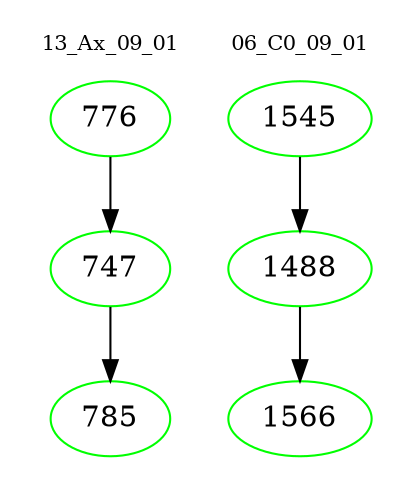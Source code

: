 digraph{
subgraph cluster_0 {
color = white
label = "13_Ax_09_01";
fontsize=10;
T0_776 [label="776", color="green"]
T0_776 -> T0_747 [color="black"]
T0_747 [label="747", color="green"]
T0_747 -> T0_785 [color="black"]
T0_785 [label="785", color="green"]
}
subgraph cluster_1 {
color = white
label = "06_C0_09_01";
fontsize=10;
T1_1545 [label="1545", color="green"]
T1_1545 -> T1_1488 [color="black"]
T1_1488 [label="1488", color="green"]
T1_1488 -> T1_1566 [color="black"]
T1_1566 [label="1566", color="green"]
}
}
